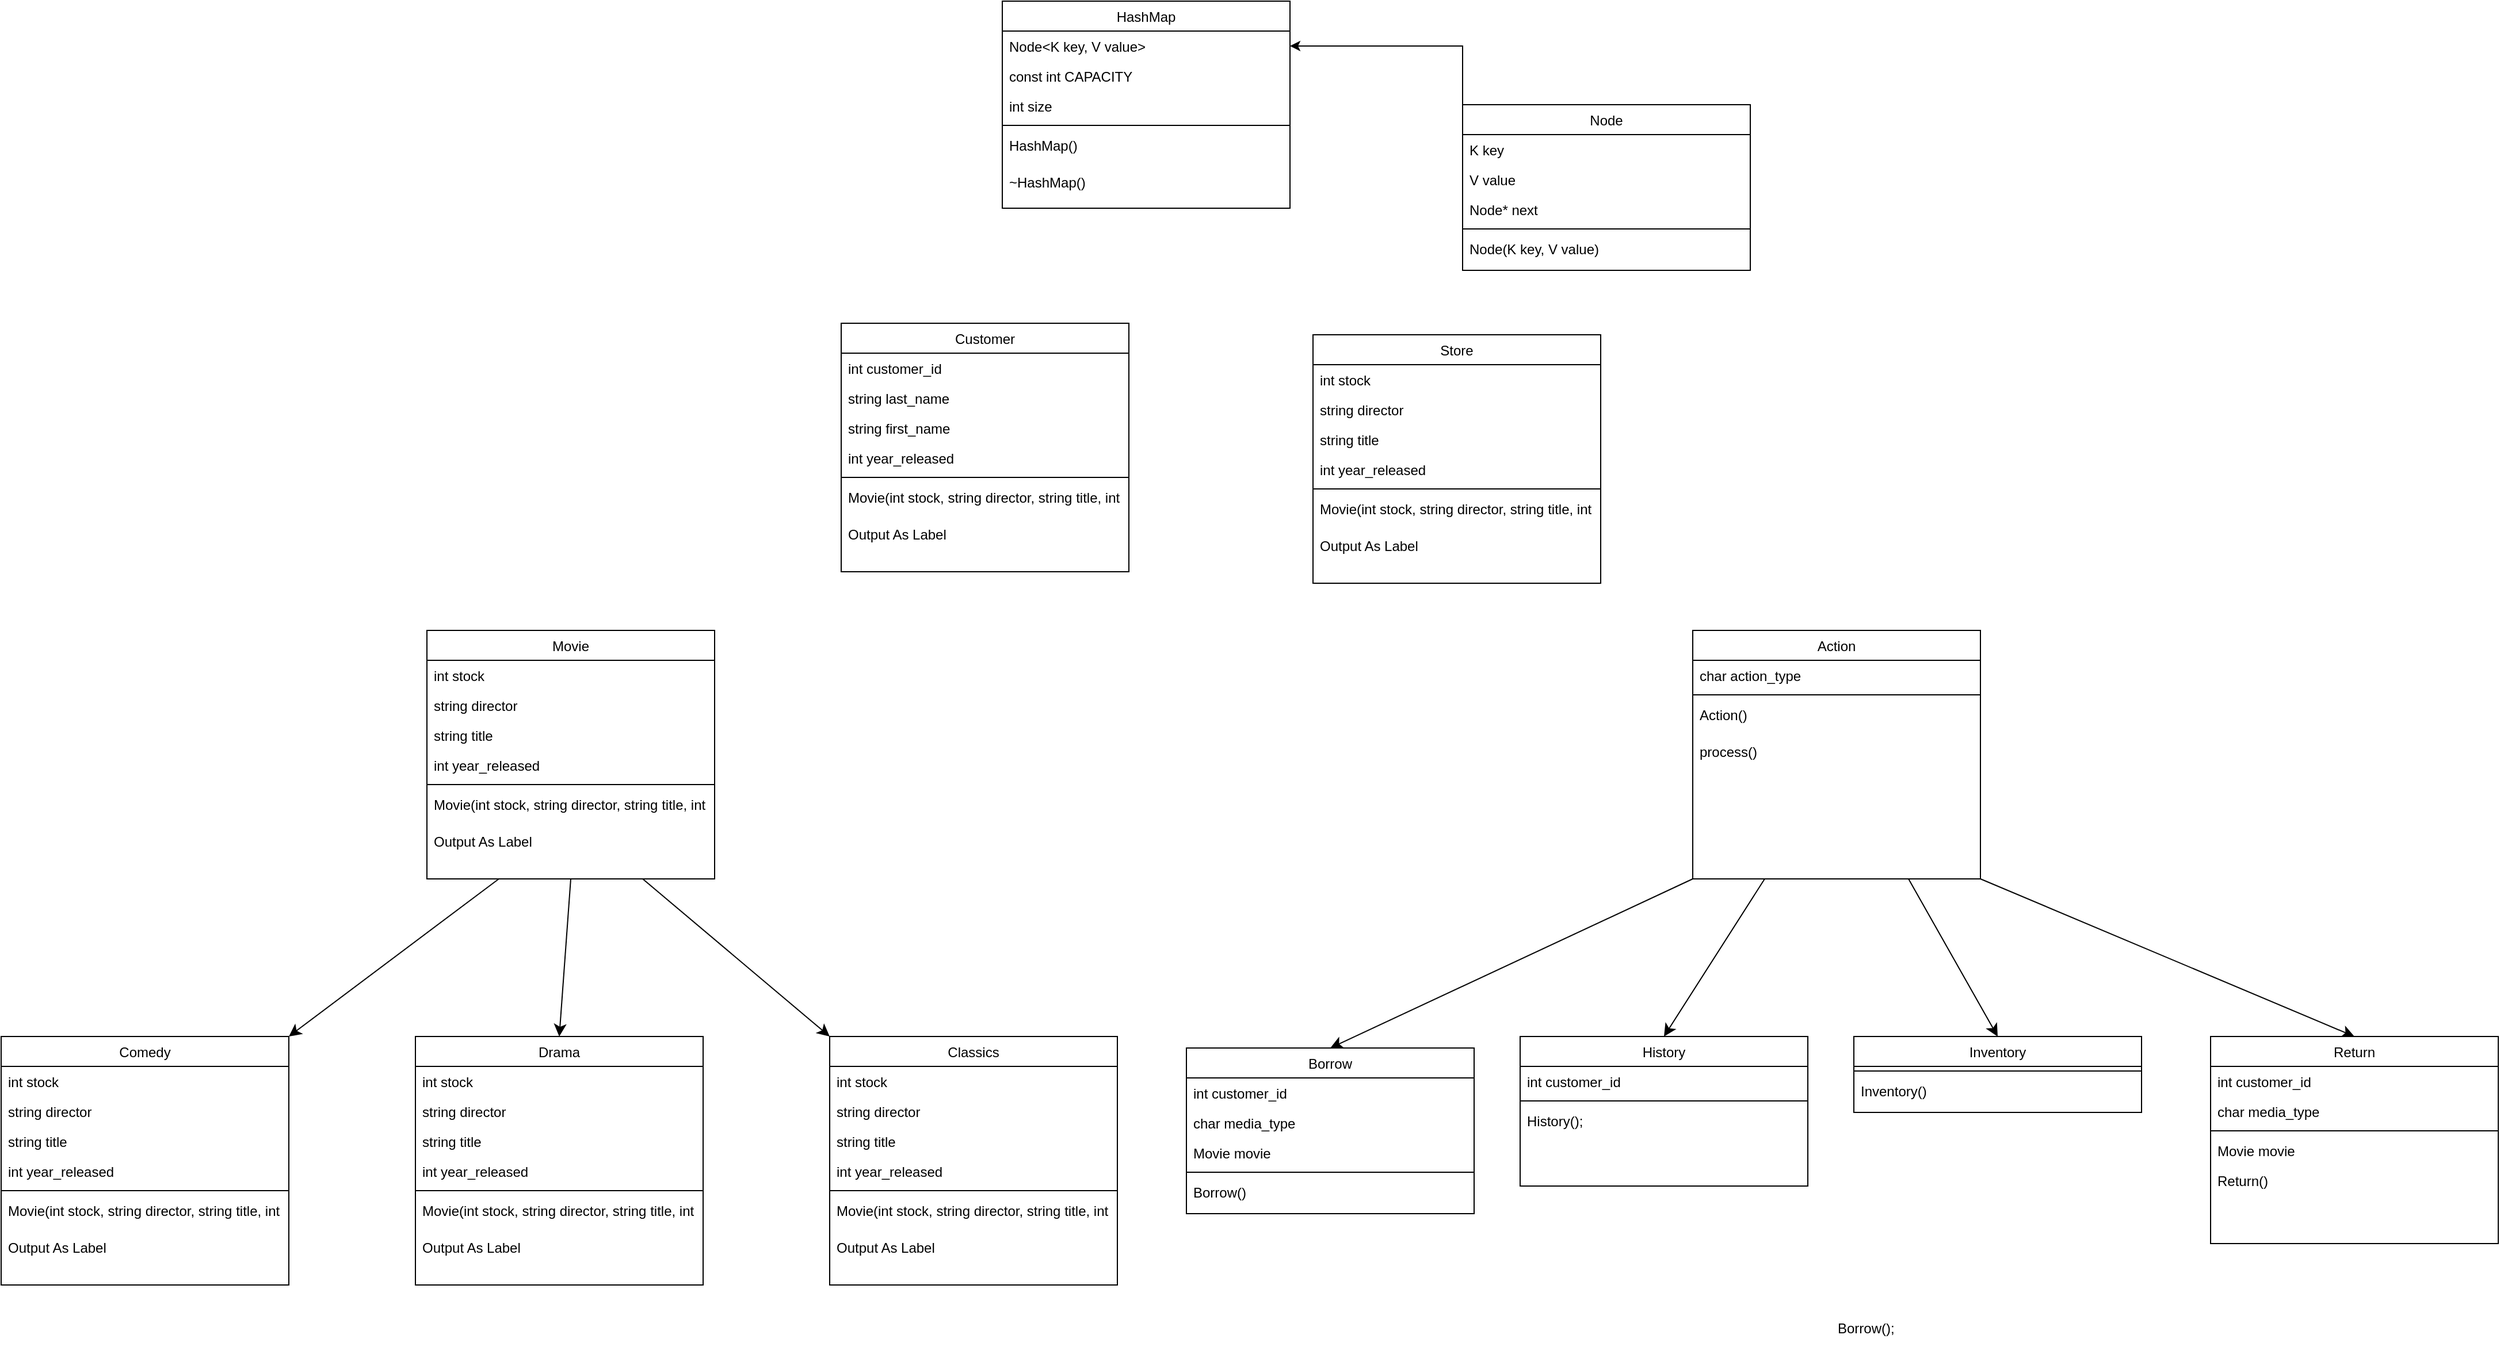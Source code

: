 <mxfile version="26.0.16">
  <diagram id="C5RBs43oDa-KdzZeNtuy" name="Page-1">
    <mxGraphModel dx="2563" dy="2318" grid="1" gridSize="10" guides="1" tooltips="1" connect="1" arrows="1" fold="1" page="1" pageScale="1" pageWidth="827" pageHeight="1169" math="0" shadow="0">
      <root>
        <mxCell id="WIyWlLk6GJQsqaUBKTNV-0" />
        <mxCell id="WIyWlLk6GJQsqaUBKTNV-1" parent="WIyWlLk6GJQsqaUBKTNV-0" />
        <mxCell id="ph5dIiC6Vtvafx36c-TX-44" style="edgeStyle=none;curved=1;rounded=0;orthogonalLoop=1;jettySize=auto;html=1;exitX=0;exitY=1;exitDx=0;exitDy=0;entryX=0.5;entryY=0;entryDx=0;entryDy=0;fontSize=12;startSize=8;endSize=8;" parent="WIyWlLk6GJQsqaUBKTNV-1" source="zkfFHV4jXpPFQw0GAbJ--17" target="ph5dIiC6Vtvafx36c-TX-33" edge="1">
          <mxGeometry relative="1" as="geometry" />
        </mxCell>
        <mxCell id="ph5dIiC6Vtvafx36c-TX-45" style="edgeStyle=none;curved=1;rounded=0;orthogonalLoop=1;jettySize=auto;html=1;exitX=0.25;exitY=1;exitDx=0;exitDy=0;entryX=0.5;entryY=0;entryDx=0;entryDy=0;fontSize=12;startSize=8;endSize=8;" parent="WIyWlLk6GJQsqaUBKTNV-1" source="zkfFHV4jXpPFQw0GAbJ--17" target="ph5dIiC6Vtvafx36c-TX-8" edge="1">
          <mxGeometry relative="1" as="geometry" />
        </mxCell>
        <mxCell id="ph5dIiC6Vtvafx36c-TX-46" style="edgeStyle=none;curved=1;rounded=0;orthogonalLoop=1;jettySize=auto;html=1;exitX=0.75;exitY=1;exitDx=0;exitDy=0;entryX=0.5;entryY=0;entryDx=0;entryDy=0;fontSize=12;startSize=8;endSize=8;" parent="WIyWlLk6GJQsqaUBKTNV-1" source="zkfFHV4jXpPFQw0GAbJ--17" target="ph5dIiC6Vtvafx36c-TX-16" edge="1">
          <mxGeometry relative="1" as="geometry" />
        </mxCell>
        <mxCell id="ph5dIiC6Vtvafx36c-TX-47" style="edgeStyle=none;curved=1;rounded=0;orthogonalLoop=1;jettySize=auto;html=1;exitX=1;exitY=1;exitDx=0;exitDy=0;entryX=0.5;entryY=0;entryDx=0;entryDy=0;fontSize=12;startSize=8;endSize=8;" parent="WIyWlLk6GJQsqaUBKTNV-1" source="zkfFHV4jXpPFQw0GAbJ--17" target="ph5dIiC6Vtvafx36c-TX-24" edge="1">
          <mxGeometry relative="1" as="geometry" />
        </mxCell>
        <mxCell id="zkfFHV4jXpPFQw0GAbJ--17" value="Action" style="swimlane;fontStyle=0;align=center;verticalAlign=top;childLayout=stackLayout;horizontal=1;startSize=26;horizontalStack=0;resizeParent=1;resizeLast=0;collapsible=1;marginBottom=0;rounded=0;shadow=0;strokeWidth=1;" parent="WIyWlLk6GJQsqaUBKTNV-1" vertex="1">
          <mxGeometry x="1500" y="487" width="250" height="216" as="geometry">
            <mxRectangle x="550" y="140" width="160" height="26" as="alternateBounds" />
          </mxGeometry>
        </mxCell>
        <mxCell id="zkfFHV4jXpPFQw0GAbJ--18" value="char action_type" style="text;align=left;verticalAlign=top;spacingLeft=4;spacingRight=4;overflow=hidden;rotatable=0;points=[[0,0.5],[1,0.5]];portConstraint=eastwest;" parent="zkfFHV4jXpPFQw0GAbJ--17" vertex="1">
          <mxGeometry y="26" width="250" height="26" as="geometry" />
        </mxCell>
        <mxCell id="zkfFHV4jXpPFQw0GAbJ--23" value="" style="line;html=1;strokeWidth=1;align=left;verticalAlign=middle;spacingTop=-1;spacingLeft=3;spacingRight=3;rotatable=0;labelPosition=right;points=[];portConstraint=eastwest;" parent="zkfFHV4jXpPFQw0GAbJ--17" vertex="1">
          <mxGeometry y="52" width="250" height="8" as="geometry" />
        </mxCell>
        <mxCell id="zkfFHV4jXpPFQw0GAbJ--24" value="Action()" style="text;align=left;verticalAlign=top;spacingLeft=4;spacingRight=4;overflow=hidden;rotatable=0;points=[[0,0.5],[1,0.5]];portConstraint=eastwest;" parent="zkfFHV4jXpPFQw0GAbJ--17" vertex="1">
          <mxGeometry y="60" width="250" height="32" as="geometry" />
        </mxCell>
        <mxCell id="zkfFHV4jXpPFQw0GAbJ--25" value="process()" style="text;align=left;verticalAlign=top;spacingLeft=4;spacingRight=4;overflow=hidden;rotatable=0;points=[[0,0.5],[1,0.5]];portConstraint=eastwest;" parent="zkfFHV4jXpPFQw0GAbJ--17" vertex="1">
          <mxGeometry y="92" width="250" height="26" as="geometry" />
        </mxCell>
        <mxCell id="roGSfWZPy45dmpPLqd18-1" value="Comedy" style="swimlane;fontStyle=0;align=center;verticalAlign=top;childLayout=stackLayout;horizontal=1;startSize=26;horizontalStack=0;resizeParent=1;resizeLast=0;collapsible=1;marginBottom=0;rounded=0;shadow=0;strokeWidth=1;" parent="WIyWlLk6GJQsqaUBKTNV-1" vertex="1">
          <mxGeometry x="30" y="840" width="250" height="216" as="geometry">
            <mxRectangle x="550" y="140" width="160" height="26" as="alternateBounds" />
          </mxGeometry>
        </mxCell>
        <mxCell id="roGSfWZPy45dmpPLqd18-2" value="int stock" style="text;align=left;verticalAlign=top;spacingLeft=4;spacingRight=4;overflow=hidden;rotatable=0;points=[[0,0.5],[1,0.5]];portConstraint=eastwest;" parent="roGSfWZPy45dmpPLqd18-1" vertex="1">
          <mxGeometry y="26" width="250" height="26" as="geometry" />
        </mxCell>
        <mxCell id="roGSfWZPy45dmpPLqd18-3" value="string director" style="text;align=left;verticalAlign=top;spacingLeft=4;spacingRight=4;overflow=hidden;rotatable=0;points=[[0,0.5],[1,0.5]];portConstraint=eastwest;rounded=0;shadow=0;html=0;" parent="roGSfWZPy45dmpPLqd18-1" vertex="1">
          <mxGeometry y="52" width="250" height="26" as="geometry" />
        </mxCell>
        <mxCell id="roGSfWZPy45dmpPLqd18-4" value="string title" style="text;align=left;verticalAlign=top;spacingLeft=4;spacingRight=4;overflow=hidden;rotatable=0;points=[[0,0.5],[1,0.5]];portConstraint=eastwest;rounded=0;shadow=0;html=0;" parent="roGSfWZPy45dmpPLqd18-1" vertex="1">
          <mxGeometry y="78" width="250" height="26" as="geometry" />
        </mxCell>
        <mxCell id="roGSfWZPy45dmpPLqd18-5" value="int year_released" style="text;align=left;verticalAlign=top;spacingLeft=4;spacingRight=4;overflow=hidden;rotatable=0;points=[[0,0.5],[1,0.5]];portConstraint=eastwest;rounded=0;shadow=0;html=0;" parent="roGSfWZPy45dmpPLqd18-1" vertex="1">
          <mxGeometry y="104" width="250" height="26" as="geometry" />
        </mxCell>
        <mxCell id="roGSfWZPy45dmpPLqd18-6" value="" style="line;html=1;strokeWidth=1;align=left;verticalAlign=middle;spacingTop=-1;spacingLeft=3;spacingRight=3;rotatable=0;labelPosition=right;points=[];portConstraint=eastwest;" parent="roGSfWZPy45dmpPLqd18-1" vertex="1">
          <mxGeometry y="130" width="250" height="8" as="geometry" />
        </mxCell>
        <mxCell id="roGSfWZPy45dmpPLqd18-7" value="Movie(int stock, string director, string title, int yearReleased)" style="text;align=left;verticalAlign=top;spacingLeft=4;spacingRight=4;overflow=hidden;rotatable=0;points=[[0,0.5],[1,0.5]];portConstraint=eastwest;" parent="roGSfWZPy45dmpPLqd18-1" vertex="1">
          <mxGeometry y="138" width="250" height="32" as="geometry" />
        </mxCell>
        <mxCell id="roGSfWZPy45dmpPLqd18-8" value="Output As Label" style="text;align=left;verticalAlign=top;spacingLeft=4;spacingRight=4;overflow=hidden;rotatable=0;points=[[0,0.5],[1,0.5]];portConstraint=eastwest;" parent="roGSfWZPy45dmpPLqd18-1" vertex="1">
          <mxGeometry y="170" width="250" height="26" as="geometry" />
        </mxCell>
        <mxCell id="roGSfWZPy45dmpPLqd18-9" value="Drama" style="swimlane;fontStyle=0;align=center;verticalAlign=top;childLayout=stackLayout;horizontal=1;startSize=26;horizontalStack=0;resizeParent=1;resizeLast=0;collapsible=1;marginBottom=0;rounded=0;shadow=0;strokeWidth=1;" parent="WIyWlLk6GJQsqaUBKTNV-1" vertex="1">
          <mxGeometry x="390" y="840" width="250" height="216" as="geometry">
            <mxRectangle x="550" y="140" width="160" height="26" as="alternateBounds" />
          </mxGeometry>
        </mxCell>
        <mxCell id="roGSfWZPy45dmpPLqd18-10" value="int stock" style="text;align=left;verticalAlign=top;spacingLeft=4;spacingRight=4;overflow=hidden;rotatable=0;points=[[0,0.5],[1,0.5]];portConstraint=eastwest;" parent="roGSfWZPy45dmpPLqd18-9" vertex="1">
          <mxGeometry y="26" width="250" height="26" as="geometry" />
        </mxCell>
        <mxCell id="roGSfWZPy45dmpPLqd18-11" value="string director" style="text;align=left;verticalAlign=top;spacingLeft=4;spacingRight=4;overflow=hidden;rotatable=0;points=[[0,0.5],[1,0.5]];portConstraint=eastwest;rounded=0;shadow=0;html=0;" parent="roGSfWZPy45dmpPLqd18-9" vertex="1">
          <mxGeometry y="52" width="250" height="26" as="geometry" />
        </mxCell>
        <mxCell id="roGSfWZPy45dmpPLqd18-12" value="string title" style="text;align=left;verticalAlign=top;spacingLeft=4;spacingRight=4;overflow=hidden;rotatable=0;points=[[0,0.5],[1,0.5]];portConstraint=eastwest;rounded=0;shadow=0;html=0;" parent="roGSfWZPy45dmpPLqd18-9" vertex="1">
          <mxGeometry y="78" width="250" height="26" as="geometry" />
        </mxCell>
        <mxCell id="roGSfWZPy45dmpPLqd18-13" value="int year_released" style="text;align=left;verticalAlign=top;spacingLeft=4;spacingRight=4;overflow=hidden;rotatable=0;points=[[0,0.5],[1,0.5]];portConstraint=eastwest;rounded=0;shadow=0;html=0;" parent="roGSfWZPy45dmpPLqd18-9" vertex="1">
          <mxGeometry y="104" width="250" height="26" as="geometry" />
        </mxCell>
        <mxCell id="roGSfWZPy45dmpPLqd18-14" value="" style="line;html=1;strokeWidth=1;align=left;verticalAlign=middle;spacingTop=-1;spacingLeft=3;spacingRight=3;rotatable=0;labelPosition=right;points=[];portConstraint=eastwest;" parent="roGSfWZPy45dmpPLqd18-9" vertex="1">
          <mxGeometry y="130" width="250" height="8" as="geometry" />
        </mxCell>
        <mxCell id="roGSfWZPy45dmpPLqd18-15" value="Movie(int stock, string director, string title, int yearReleased)" style="text;align=left;verticalAlign=top;spacingLeft=4;spacingRight=4;overflow=hidden;rotatable=0;points=[[0,0.5],[1,0.5]];portConstraint=eastwest;" parent="roGSfWZPy45dmpPLqd18-9" vertex="1">
          <mxGeometry y="138" width="250" height="32" as="geometry" />
        </mxCell>
        <mxCell id="roGSfWZPy45dmpPLqd18-16" value="Output As Label" style="text;align=left;verticalAlign=top;spacingLeft=4;spacingRight=4;overflow=hidden;rotatable=0;points=[[0,0.5],[1,0.5]];portConstraint=eastwest;" parent="roGSfWZPy45dmpPLqd18-9" vertex="1">
          <mxGeometry y="170" width="250" height="26" as="geometry" />
        </mxCell>
        <mxCell id="roGSfWZPy45dmpPLqd18-17" value="Classics" style="swimlane;fontStyle=0;align=center;verticalAlign=top;childLayout=stackLayout;horizontal=1;startSize=26;horizontalStack=0;resizeParent=1;resizeLast=0;collapsible=1;marginBottom=0;rounded=0;shadow=0;strokeWidth=1;" parent="WIyWlLk6GJQsqaUBKTNV-1" vertex="1">
          <mxGeometry x="750" y="840" width="250" height="216" as="geometry">
            <mxRectangle x="550" y="140" width="160" height="26" as="alternateBounds" />
          </mxGeometry>
        </mxCell>
        <mxCell id="roGSfWZPy45dmpPLqd18-18" value="int stock" style="text;align=left;verticalAlign=top;spacingLeft=4;spacingRight=4;overflow=hidden;rotatable=0;points=[[0,0.5],[1,0.5]];portConstraint=eastwest;" parent="roGSfWZPy45dmpPLqd18-17" vertex="1">
          <mxGeometry y="26" width="250" height="26" as="geometry" />
        </mxCell>
        <mxCell id="roGSfWZPy45dmpPLqd18-19" value="string director" style="text;align=left;verticalAlign=top;spacingLeft=4;spacingRight=4;overflow=hidden;rotatable=0;points=[[0,0.5],[1,0.5]];portConstraint=eastwest;rounded=0;shadow=0;html=0;" parent="roGSfWZPy45dmpPLqd18-17" vertex="1">
          <mxGeometry y="52" width="250" height="26" as="geometry" />
        </mxCell>
        <mxCell id="roGSfWZPy45dmpPLqd18-20" value="string title" style="text;align=left;verticalAlign=top;spacingLeft=4;spacingRight=4;overflow=hidden;rotatable=0;points=[[0,0.5],[1,0.5]];portConstraint=eastwest;rounded=0;shadow=0;html=0;" parent="roGSfWZPy45dmpPLqd18-17" vertex="1">
          <mxGeometry y="78" width="250" height="26" as="geometry" />
        </mxCell>
        <mxCell id="roGSfWZPy45dmpPLqd18-21" value="int year_released" style="text;align=left;verticalAlign=top;spacingLeft=4;spacingRight=4;overflow=hidden;rotatable=0;points=[[0,0.5],[1,0.5]];portConstraint=eastwest;rounded=0;shadow=0;html=0;" parent="roGSfWZPy45dmpPLqd18-17" vertex="1">
          <mxGeometry y="104" width="250" height="26" as="geometry" />
        </mxCell>
        <mxCell id="roGSfWZPy45dmpPLqd18-22" value="" style="line;html=1;strokeWidth=1;align=left;verticalAlign=middle;spacingTop=-1;spacingLeft=3;spacingRight=3;rotatable=0;labelPosition=right;points=[];portConstraint=eastwest;" parent="roGSfWZPy45dmpPLqd18-17" vertex="1">
          <mxGeometry y="130" width="250" height="8" as="geometry" />
        </mxCell>
        <mxCell id="roGSfWZPy45dmpPLqd18-23" value="Movie(int stock, string director, string title, int yearReleased)" style="text;align=left;verticalAlign=top;spacingLeft=4;spacingRight=4;overflow=hidden;rotatable=0;points=[[0,0.5],[1,0.5]];portConstraint=eastwest;" parent="roGSfWZPy45dmpPLqd18-17" vertex="1">
          <mxGeometry y="138" width="250" height="32" as="geometry" />
        </mxCell>
        <mxCell id="roGSfWZPy45dmpPLqd18-24" value="Output As Label" style="text;align=left;verticalAlign=top;spacingLeft=4;spacingRight=4;overflow=hidden;rotatable=0;points=[[0,0.5],[1,0.5]];portConstraint=eastwest;" parent="roGSfWZPy45dmpPLqd18-17" vertex="1">
          <mxGeometry y="170" width="250" height="26" as="geometry" />
        </mxCell>
        <mxCell id="ph5dIiC6Vtvafx36c-TX-0" value="Movie" style="swimlane;fontStyle=0;align=center;verticalAlign=top;childLayout=stackLayout;horizontal=1;startSize=26;horizontalStack=0;resizeParent=1;resizeLast=0;collapsible=1;marginBottom=0;rounded=0;shadow=0;strokeWidth=1;" parent="WIyWlLk6GJQsqaUBKTNV-1" vertex="1">
          <mxGeometry x="400" y="487" width="250" height="216" as="geometry">
            <mxRectangle x="550" y="140" width="160" height="26" as="alternateBounds" />
          </mxGeometry>
        </mxCell>
        <mxCell id="ph5dIiC6Vtvafx36c-TX-1" value="int stock" style="text;align=left;verticalAlign=top;spacingLeft=4;spacingRight=4;overflow=hidden;rotatable=0;points=[[0,0.5],[1,0.5]];portConstraint=eastwest;" parent="ph5dIiC6Vtvafx36c-TX-0" vertex="1">
          <mxGeometry y="26" width="250" height="26" as="geometry" />
        </mxCell>
        <mxCell id="ph5dIiC6Vtvafx36c-TX-2" value="string director" style="text;align=left;verticalAlign=top;spacingLeft=4;spacingRight=4;overflow=hidden;rotatable=0;points=[[0,0.5],[1,0.5]];portConstraint=eastwest;rounded=0;shadow=0;html=0;" parent="ph5dIiC6Vtvafx36c-TX-0" vertex="1">
          <mxGeometry y="52" width="250" height="26" as="geometry" />
        </mxCell>
        <mxCell id="ph5dIiC6Vtvafx36c-TX-3" value="string title" style="text;align=left;verticalAlign=top;spacingLeft=4;spacingRight=4;overflow=hidden;rotatable=0;points=[[0,0.5],[1,0.5]];portConstraint=eastwest;rounded=0;shadow=0;html=0;" parent="ph5dIiC6Vtvafx36c-TX-0" vertex="1">
          <mxGeometry y="78" width="250" height="26" as="geometry" />
        </mxCell>
        <mxCell id="ph5dIiC6Vtvafx36c-TX-4" value="int year_released" style="text;align=left;verticalAlign=top;spacingLeft=4;spacingRight=4;overflow=hidden;rotatable=0;points=[[0,0.5],[1,0.5]];portConstraint=eastwest;rounded=0;shadow=0;html=0;" parent="ph5dIiC6Vtvafx36c-TX-0" vertex="1">
          <mxGeometry y="104" width="250" height="26" as="geometry" />
        </mxCell>
        <mxCell id="ph5dIiC6Vtvafx36c-TX-5" value="" style="line;html=1;strokeWidth=1;align=left;verticalAlign=middle;spacingTop=-1;spacingLeft=3;spacingRight=3;rotatable=0;labelPosition=right;points=[];portConstraint=eastwest;" parent="ph5dIiC6Vtvafx36c-TX-0" vertex="1">
          <mxGeometry y="130" width="250" height="8" as="geometry" />
        </mxCell>
        <mxCell id="ph5dIiC6Vtvafx36c-TX-6" value="Movie(int stock, string director, string title, int yearReleased)" style="text;align=left;verticalAlign=top;spacingLeft=4;spacingRight=4;overflow=hidden;rotatable=0;points=[[0,0.5],[1,0.5]];portConstraint=eastwest;" parent="ph5dIiC6Vtvafx36c-TX-0" vertex="1">
          <mxGeometry y="138" width="250" height="32" as="geometry" />
        </mxCell>
        <mxCell id="ph5dIiC6Vtvafx36c-TX-7" value="Output As Label" style="text;align=left;verticalAlign=top;spacingLeft=4;spacingRight=4;overflow=hidden;rotatable=0;points=[[0,0.5],[1,0.5]];portConstraint=eastwest;" parent="ph5dIiC6Vtvafx36c-TX-0" vertex="1">
          <mxGeometry y="170" width="250" height="26" as="geometry" />
        </mxCell>
        <mxCell id="ph5dIiC6Vtvafx36c-TX-8" value="History" style="swimlane;fontStyle=0;align=center;verticalAlign=top;childLayout=stackLayout;horizontal=1;startSize=26;horizontalStack=0;resizeParent=1;resizeLast=0;collapsible=1;marginBottom=0;rounded=0;shadow=0;strokeWidth=1;" parent="WIyWlLk6GJQsqaUBKTNV-1" vertex="1">
          <mxGeometry x="1350" y="840" width="250" height="130" as="geometry">
            <mxRectangle x="550" y="140" width="160" height="26" as="alternateBounds" />
          </mxGeometry>
        </mxCell>
        <mxCell id="ph5dIiC6Vtvafx36c-TX-9" value="int customer_id" style="text;align=left;verticalAlign=top;spacingLeft=4;spacingRight=4;overflow=hidden;rotatable=0;points=[[0,0.5],[1,0.5]];portConstraint=eastwest;" parent="ph5dIiC6Vtvafx36c-TX-8" vertex="1">
          <mxGeometry y="26" width="250" height="26" as="geometry" />
        </mxCell>
        <mxCell id="ph5dIiC6Vtvafx36c-TX-13" value="" style="line;html=1;strokeWidth=1;align=left;verticalAlign=middle;spacingTop=-1;spacingLeft=3;spacingRight=3;rotatable=0;labelPosition=right;points=[];portConstraint=eastwest;" parent="ph5dIiC6Vtvafx36c-TX-8" vertex="1">
          <mxGeometry y="52" width="250" height="8" as="geometry" />
        </mxCell>
        <mxCell id="ph5dIiC6Vtvafx36c-TX-39" value="History();" style="text;align=left;verticalAlign=top;spacingLeft=4;spacingRight=4;overflow=hidden;rotatable=0;points=[[0,0.5],[1,0.5]];portConstraint=eastwest;" parent="ph5dIiC6Vtvafx36c-TX-8" vertex="1">
          <mxGeometry y="60" width="250" height="32" as="geometry" />
        </mxCell>
        <mxCell id="ph5dIiC6Vtvafx36c-TX-16" value="Inventory" style="swimlane;fontStyle=0;align=center;verticalAlign=top;childLayout=stackLayout;horizontal=1;startSize=26;horizontalStack=0;resizeParent=1;resizeLast=0;collapsible=1;marginBottom=0;rounded=0;shadow=0;strokeWidth=1;" parent="WIyWlLk6GJQsqaUBKTNV-1" vertex="1">
          <mxGeometry x="1640" y="840" width="250" height="66" as="geometry">
            <mxRectangle x="550" y="140" width="160" height="26" as="alternateBounds" />
          </mxGeometry>
        </mxCell>
        <mxCell id="ph5dIiC6Vtvafx36c-TX-21" value="" style="line;html=1;strokeWidth=1;align=left;verticalAlign=middle;spacingTop=-1;spacingLeft=3;spacingRight=3;rotatable=0;labelPosition=right;points=[];portConstraint=eastwest;" parent="ph5dIiC6Vtvafx36c-TX-16" vertex="1">
          <mxGeometry y="26" width="250" height="8" as="geometry" />
        </mxCell>
        <mxCell id="ph5dIiC6Vtvafx36c-TX-22" value="Inventory()" style="text;align=left;verticalAlign=top;spacingLeft=4;spacingRight=4;overflow=hidden;rotatable=0;points=[[0,0.5],[1,0.5]];portConstraint=eastwest;" parent="ph5dIiC6Vtvafx36c-TX-16" vertex="1">
          <mxGeometry y="34" width="250" height="32" as="geometry" />
        </mxCell>
        <mxCell id="ph5dIiC6Vtvafx36c-TX-24" value="Return" style="swimlane;fontStyle=0;align=center;verticalAlign=top;childLayout=stackLayout;horizontal=1;startSize=26;horizontalStack=0;resizeParent=1;resizeLast=0;collapsible=1;marginBottom=0;rounded=0;shadow=0;strokeWidth=1;" parent="WIyWlLk6GJQsqaUBKTNV-1" vertex="1">
          <mxGeometry x="1950" y="840" width="250" height="180" as="geometry">
            <mxRectangle x="550" y="140" width="160" height="26" as="alternateBounds" />
          </mxGeometry>
        </mxCell>
        <mxCell id="MofD5g8mNNV5g_bmrxOH-35" value="int customer_id" style="text;align=left;verticalAlign=top;spacingLeft=4;spacingRight=4;overflow=hidden;rotatable=0;points=[[0,0.5],[1,0.5]];portConstraint=eastwest;" vertex="1" parent="ph5dIiC6Vtvafx36c-TX-24">
          <mxGeometry y="26" width="250" height="26" as="geometry" />
        </mxCell>
        <mxCell id="MofD5g8mNNV5g_bmrxOH-36" value="char media_type" style="text;align=left;verticalAlign=top;spacingLeft=4;spacingRight=4;overflow=hidden;rotatable=0;points=[[0,0.5],[1,0.5]];portConstraint=eastwest;rounded=0;shadow=0;html=0;" vertex="1" parent="ph5dIiC6Vtvafx36c-TX-24">
          <mxGeometry y="52" width="250" height="26" as="geometry" />
        </mxCell>
        <mxCell id="ph5dIiC6Vtvafx36c-TX-29" value="" style="line;html=1;strokeWidth=1;align=left;verticalAlign=middle;spacingTop=-1;spacingLeft=3;spacingRight=3;rotatable=0;labelPosition=right;points=[];portConstraint=eastwest;" parent="ph5dIiC6Vtvafx36c-TX-24" vertex="1">
          <mxGeometry y="78" width="250" height="8" as="geometry" />
        </mxCell>
        <mxCell id="MofD5g8mNNV5g_bmrxOH-37" value="Movie movie" style="text;align=left;verticalAlign=top;spacingLeft=4;spacingRight=4;overflow=hidden;rotatable=0;points=[[0,0.5],[1,0.5]];portConstraint=eastwest;rounded=0;shadow=0;html=0;" vertex="1" parent="ph5dIiC6Vtvafx36c-TX-24">
          <mxGeometry y="86" width="250" height="26" as="geometry" />
        </mxCell>
        <mxCell id="ph5dIiC6Vtvafx36c-TX-30" value="Return()" style="text;align=left;verticalAlign=top;spacingLeft=4;spacingRight=4;overflow=hidden;rotatable=0;points=[[0,0.5],[1,0.5]];portConstraint=eastwest;" parent="ph5dIiC6Vtvafx36c-TX-24" vertex="1">
          <mxGeometry y="112" width="250" height="32" as="geometry" />
        </mxCell>
        <mxCell id="ph5dIiC6Vtvafx36c-TX-33" value="Borrow" style="swimlane;fontStyle=0;align=center;verticalAlign=top;childLayout=stackLayout;horizontal=1;startSize=26;horizontalStack=0;resizeParent=1;resizeLast=0;collapsible=1;marginBottom=0;rounded=0;shadow=0;strokeWidth=1;" parent="WIyWlLk6GJQsqaUBKTNV-1" vertex="1">
          <mxGeometry x="1060" y="850" width="250" height="144" as="geometry">
            <mxRectangle x="550" y="140" width="160" height="26" as="alternateBounds" />
          </mxGeometry>
        </mxCell>
        <mxCell id="ph5dIiC6Vtvafx36c-TX-34" value="int customer_id" style="text;align=left;verticalAlign=top;spacingLeft=4;spacingRight=4;overflow=hidden;rotatable=0;points=[[0,0.5],[1,0.5]];portConstraint=eastwest;" parent="ph5dIiC6Vtvafx36c-TX-33" vertex="1">
          <mxGeometry y="26" width="250" height="26" as="geometry" />
        </mxCell>
        <mxCell id="ph5dIiC6Vtvafx36c-TX-35" value="char media_type" style="text;align=left;verticalAlign=top;spacingLeft=4;spacingRight=4;overflow=hidden;rotatable=0;points=[[0,0.5],[1,0.5]];portConstraint=eastwest;rounded=0;shadow=0;html=0;" parent="ph5dIiC6Vtvafx36c-TX-33" vertex="1">
          <mxGeometry y="52" width="250" height="26" as="geometry" />
        </mxCell>
        <mxCell id="ph5dIiC6Vtvafx36c-TX-36" value="Movie movie" style="text;align=left;verticalAlign=top;spacingLeft=4;spacingRight=4;overflow=hidden;rotatable=0;points=[[0,0.5],[1,0.5]];portConstraint=eastwest;rounded=0;shadow=0;html=0;" parent="ph5dIiC6Vtvafx36c-TX-33" vertex="1">
          <mxGeometry y="78" width="250" height="26" as="geometry" />
        </mxCell>
        <mxCell id="ph5dIiC6Vtvafx36c-TX-38" value="" style="line;html=1;strokeWidth=1;align=left;verticalAlign=middle;spacingTop=-1;spacingLeft=3;spacingRight=3;rotatable=0;labelPosition=right;points=[];portConstraint=eastwest;" parent="ph5dIiC6Vtvafx36c-TX-33" vertex="1">
          <mxGeometry y="104" width="250" height="8" as="geometry" />
        </mxCell>
        <mxCell id="MofD5g8mNNV5g_bmrxOH-34" value="Borrow()" style="text;align=left;verticalAlign=top;spacingLeft=4;spacingRight=4;overflow=hidden;rotatable=0;points=[[0,0.5],[1,0.5]];portConstraint=eastwest;" vertex="1" parent="ph5dIiC6Vtvafx36c-TX-33">
          <mxGeometry y="112" width="250" height="32" as="geometry" />
        </mxCell>
        <mxCell id="ph5dIiC6Vtvafx36c-TX-41" value="" style="endArrow=classic;html=1;rounded=0;fontSize=12;startSize=8;endSize=8;curved=1;exitX=0.25;exitY=1;exitDx=0;exitDy=0;entryX=1;entryY=0;entryDx=0;entryDy=0;" parent="WIyWlLk6GJQsqaUBKTNV-1" source="ph5dIiC6Vtvafx36c-TX-0" target="roGSfWZPy45dmpPLqd18-1" edge="1">
          <mxGeometry width="50" height="50" relative="1" as="geometry">
            <mxPoint x="410" y="780" as="sourcePoint" />
            <mxPoint x="330" y="740" as="targetPoint" />
          </mxGeometry>
        </mxCell>
        <mxCell id="ph5dIiC6Vtvafx36c-TX-42" value="" style="endArrow=classic;html=1;rounded=0;fontSize=12;startSize=8;endSize=8;curved=1;exitX=0.5;exitY=1;exitDx=0;exitDy=0;entryX=0.5;entryY=0;entryDx=0;entryDy=0;" parent="WIyWlLk6GJQsqaUBKTNV-1" source="ph5dIiC6Vtvafx36c-TX-0" target="roGSfWZPy45dmpPLqd18-9" edge="1">
          <mxGeometry width="50" height="50" relative="1" as="geometry">
            <mxPoint x="510" y="800" as="sourcePoint" />
            <mxPoint x="560" y="750" as="targetPoint" />
          </mxGeometry>
        </mxCell>
        <mxCell id="ph5dIiC6Vtvafx36c-TX-43" value="" style="endArrow=classic;html=1;rounded=0;fontSize=12;startSize=8;endSize=8;curved=1;exitX=0.75;exitY=1;exitDx=0;exitDy=0;entryX=0;entryY=0;entryDx=0;entryDy=0;" parent="WIyWlLk6GJQsqaUBKTNV-1" source="ph5dIiC6Vtvafx36c-TX-0" target="roGSfWZPy45dmpPLqd18-17" edge="1">
          <mxGeometry width="50" height="50" relative="1" as="geometry">
            <mxPoint x="760" y="800" as="sourcePoint" />
            <mxPoint x="810" y="750" as="targetPoint" />
          </mxGeometry>
        </mxCell>
        <mxCell id="MofD5g8mNNV5g_bmrxOH-0" value="Customer" style="swimlane;fontStyle=0;align=center;verticalAlign=top;childLayout=stackLayout;horizontal=1;startSize=26;horizontalStack=0;resizeParent=1;resizeLast=0;collapsible=1;marginBottom=0;rounded=0;shadow=0;strokeWidth=1;" vertex="1" parent="WIyWlLk6GJQsqaUBKTNV-1">
          <mxGeometry x="760" y="220" width="250" height="216" as="geometry">
            <mxRectangle x="550" y="140" width="160" height="26" as="alternateBounds" />
          </mxGeometry>
        </mxCell>
        <mxCell id="MofD5g8mNNV5g_bmrxOH-1" value="int customer_id" style="text;align=left;verticalAlign=top;spacingLeft=4;spacingRight=4;overflow=hidden;rotatable=0;points=[[0,0.5],[1,0.5]];portConstraint=eastwest;" vertex="1" parent="MofD5g8mNNV5g_bmrxOH-0">
          <mxGeometry y="26" width="250" height="26" as="geometry" />
        </mxCell>
        <mxCell id="MofD5g8mNNV5g_bmrxOH-2" value="string last_name" style="text;align=left;verticalAlign=top;spacingLeft=4;spacingRight=4;overflow=hidden;rotatable=0;points=[[0,0.5],[1,0.5]];portConstraint=eastwest;rounded=0;shadow=0;html=0;" vertex="1" parent="MofD5g8mNNV5g_bmrxOH-0">
          <mxGeometry y="52" width="250" height="26" as="geometry" />
        </mxCell>
        <mxCell id="MofD5g8mNNV5g_bmrxOH-3" value="string first_name" style="text;align=left;verticalAlign=top;spacingLeft=4;spacingRight=4;overflow=hidden;rotatable=0;points=[[0,0.5],[1,0.5]];portConstraint=eastwest;rounded=0;shadow=0;html=0;" vertex="1" parent="MofD5g8mNNV5g_bmrxOH-0">
          <mxGeometry y="78" width="250" height="26" as="geometry" />
        </mxCell>
        <mxCell id="MofD5g8mNNV5g_bmrxOH-4" value="int year_released" style="text;align=left;verticalAlign=top;spacingLeft=4;spacingRight=4;overflow=hidden;rotatable=0;points=[[0,0.5],[1,0.5]];portConstraint=eastwest;rounded=0;shadow=0;html=0;" vertex="1" parent="MofD5g8mNNV5g_bmrxOH-0">
          <mxGeometry y="104" width="250" height="26" as="geometry" />
        </mxCell>
        <mxCell id="MofD5g8mNNV5g_bmrxOH-5" value="" style="line;html=1;strokeWidth=1;align=left;verticalAlign=middle;spacingTop=-1;spacingLeft=3;spacingRight=3;rotatable=0;labelPosition=right;points=[];portConstraint=eastwest;" vertex="1" parent="MofD5g8mNNV5g_bmrxOH-0">
          <mxGeometry y="130" width="250" height="8" as="geometry" />
        </mxCell>
        <mxCell id="MofD5g8mNNV5g_bmrxOH-6" value="Movie(int stock, string director, string title, int yearReleased)" style="text;align=left;verticalAlign=top;spacingLeft=4;spacingRight=4;overflow=hidden;rotatable=0;points=[[0,0.5],[1,0.5]];portConstraint=eastwest;" vertex="1" parent="MofD5g8mNNV5g_bmrxOH-0">
          <mxGeometry y="138" width="250" height="32" as="geometry" />
        </mxCell>
        <mxCell id="MofD5g8mNNV5g_bmrxOH-7" value="Output As Label" style="text;align=left;verticalAlign=top;spacingLeft=4;spacingRight=4;overflow=hidden;rotatable=0;points=[[0,0.5],[1,0.5]];portConstraint=eastwest;" vertex="1" parent="MofD5g8mNNV5g_bmrxOH-0">
          <mxGeometry y="170" width="250" height="26" as="geometry" />
        </mxCell>
        <mxCell id="MofD5g8mNNV5g_bmrxOH-8" value="Store" style="swimlane;fontStyle=0;align=center;verticalAlign=top;childLayout=stackLayout;horizontal=1;startSize=26;horizontalStack=0;resizeParent=1;resizeLast=0;collapsible=1;marginBottom=0;rounded=0;shadow=0;strokeWidth=1;" vertex="1" parent="WIyWlLk6GJQsqaUBKTNV-1">
          <mxGeometry x="1170" y="230" width="250" height="216" as="geometry">
            <mxRectangle x="550" y="140" width="160" height="26" as="alternateBounds" />
          </mxGeometry>
        </mxCell>
        <mxCell id="MofD5g8mNNV5g_bmrxOH-9" value="int stock" style="text;align=left;verticalAlign=top;spacingLeft=4;spacingRight=4;overflow=hidden;rotatable=0;points=[[0,0.5],[1,0.5]];portConstraint=eastwest;" vertex="1" parent="MofD5g8mNNV5g_bmrxOH-8">
          <mxGeometry y="26" width="250" height="26" as="geometry" />
        </mxCell>
        <mxCell id="MofD5g8mNNV5g_bmrxOH-10" value="string director" style="text;align=left;verticalAlign=top;spacingLeft=4;spacingRight=4;overflow=hidden;rotatable=0;points=[[0,0.5],[1,0.5]];portConstraint=eastwest;rounded=0;shadow=0;html=0;" vertex="1" parent="MofD5g8mNNV5g_bmrxOH-8">
          <mxGeometry y="52" width="250" height="26" as="geometry" />
        </mxCell>
        <mxCell id="MofD5g8mNNV5g_bmrxOH-11" value="string title" style="text;align=left;verticalAlign=top;spacingLeft=4;spacingRight=4;overflow=hidden;rotatable=0;points=[[0,0.5],[1,0.5]];portConstraint=eastwest;rounded=0;shadow=0;html=0;" vertex="1" parent="MofD5g8mNNV5g_bmrxOH-8">
          <mxGeometry y="78" width="250" height="26" as="geometry" />
        </mxCell>
        <mxCell id="MofD5g8mNNV5g_bmrxOH-12" value="int year_released" style="text;align=left;verticalAlign=top;spacingLeft=4;spacingRight=4;overflow=hidden;rotatable=0;points=[[0,0.5],[1,0.5]];portConstraint=eastwest;rounded=0;shadow=0;html=0;" vertex="1" parent="MofD5g8mNNV5g_bmrxOH-8">
          <mxGeometry y="104" width="250" height="26" as="geometry" />
        </mxCell>
        <mxCell id="MofD5g8mNNV5g_bmrxOH-13" value="" style="line;html=1;strokeWidth=1;align=left;verticalAlign=middle;spacingTop=-1;spacingLeft=3;spacingRight=3;rotatable=0;labelPosition=right;points=[];portConstraint=eastwest;" vertex="1" parent="MofD5g8mNNV5g_bmrxOH-8">
          <mxGeometry y="130" width="250" height="8" as="geometry" />
        </mxCell>
        <mxCell id="MofD5g8mNNV5g_bmrxOH-14" value="Movie(int stock, string director, string title, int yearReleased)" style="text;align=left;verticalAlign=top;spacingLeft=4;spacingRight=4;overflow=hidden;rotatable=0;points=[[0,0.5],[1,0.5]];portConstraint=eastwest;" vertex="1" parent="MofD5g8mNNV5g_bmrxOH-8">
          <mxGeometry y="138" width="250" height="32" as="geometry" />
        </mxCell>
        <mxCell id="MofD5g8mNNV5g_bmrxOH-15" value="Output As Label" style="text;align=left;verticalAlign=top;spacingLeft=4;spacingRight=4;overflow=hidden;rotatable=0;points=[[0,0.5],[1,0.5]];portConstraint=eastwest;" vertex="1" parent="MofD5g8mNNV5g_bmrxOH-8">
          <mxGeometry y="170" width="250" height="26" as="geometry" />
        </mxCell>
        <mxCell id="MofD5g8mNNV5g_bmrxOH-24" value="HashMap" style="swimlane;fontStyle=0;align=center;verticalAlign=top;childLayout=stackLayout;horizontal=1;startSize=26;horizontalStack=0;resizeParent=1;resizeLast=0;collapsible=1;marginBottom=0;rounded=0;shadow=0;strokeWidth=1;" vertex="1" parent="WIyWlLk6GJQsqaUBKTNV-1">
          <mxGeometry x="900" y="-60" width="250" height="180" as="geometry">
            <mxRectangle x="550" y="140" width="160" height="26" as="alternateBounds" />
          </mxGeometry>
        </mxCell>
        <mxCell id="MofD5g8mNNV5g_bmrxOH-25" value="Node&lt;K key, V value&gt;" style="text;align=left;verticalAlign=top;spacingLeft=4;spacingRight=4;overflow=hidden;rotatable=0;points=[[0,0.5],[1,0.5]];portConstraint=eastwest;" vertex="1" parent="MofD5g8mNNV5g_bmrxOH-24">
          <mxGeometry y="26" width="250" height="26" as="geometry" />
        </mxCell>
        <mxCell id="MofD5g8mNNV5g_bmrxOH-26" value="const int CAPACITY" style="text;align=left;verticalAlign=top;spacingLeft=4;spacingRight=4;overflow=hidden;rotatable=0;points=[[0,0.5],[1,0.5]];portConstraint=eastwest;rounded=0;shadow=0;html=0;" vertex="1" parent="MofD5g8mNNV5g_bmrxOH-24">
          <mxGeometry y="52" width="250" height="26" as="geometry" />
        </mxCell>
        <mxCell id="MofD5g8mNNV5g_bmrxOH-27" value="int size" style="text;align=left;verticalAlign=top;spacingLeft=4;spacingRight=4;overflow=hidden;rotatable=0;points=[[0,0.5],[1,0.5]];portConstraint=eastwest;rounded=0;shadow=0;html=0;" vertex="1" parent="MofD5g8mNNV5g_bmrxOH-24">
          <mxGeometry y="78" width="250" height="26" as="geometry" />
        </mxCell>
        <mxCell id="MofD5g8mNNV5g_bmrxOH-29" value="" style="line;html=1;strokeWidth=1;align=left;verticalAlign=middle;spacingTop=-1;spacingLeft=3;spacingRight=3;rotatable=0;labelPosition=right;points=[];portConstraint=eastwest;" vertex="1" parent="MofD5g8mNNV5g_bmrxOH-24">
          <mxGeometry y="104" width="250" height="8" as="geometry" />
        </mxCell>
        <mxCell id="MofD5g8mNNV5g_bmrxOH-30" value="HashMap()" style="text;align=left;verticalAlign=top;spacingLeft=4;spacingRight=4;overflow=hidden;rotatable=0;points=[[0,0.5],[1,0.5]];portConstraint=eastwest;" vertex="1" parent="MofD5g8mNNV5g_bmrxOH-24">
          <mxGeometry y="112" width="250" height="32" as="geometry" />
        </mxCell>
        <mxCell id="MofD5g8mNNV5g_bmrxOH-31" value="~HashMap()" style="text;align=left;verticalAlign=top;spacingLeft=4;spacingRight=4;overflow=hidden;rotatable=0;points=[[0,0.5],[1,0.5]];portConstraint=eastwest;" vertex="1" parent="MofD5g8mNNV5g_bmrxOH-24">
          <mxGeometry y="144" width="250" height="26" as="geometry" />
        </mxCell>
        <mxCell id="MofD5g8mNNV5g_bmrxOH-32" value="Borrow();" style="text;align=left;verticalAlign=top;spacingLeft=4;spacingRight=4;overflow=hidden;rotatable=0;points=[[0,0.5],[1,0.5]];portConstraint=eastwest;" vertex="1" parent="WIyWlLk6GJQsqaUBKTNV-1">
          <mxGeometry x="1620" y="1080" width="250" height="32" as="geometry" />
        </mxCell>
        <mxCell id="MofD5g8mNNV5g_bmrxOH-46" style="edgeStyle=orthogonalEdgeStyle;rounded=0;orthogonalLoop=1;jettySize=auto;html=1;exitX=0;exitY=0;exitDx=0;exitDy=0;" edge="1" parent="WIyWlLk6GJQsqaUBKTNV-1" source="MofD5g8mNNV5g_bmrxOH-38" target="MofD5g8mNNV5g_bmrxOH-25">
          <mxGeometry relative="1" as="geometry" />
        </mxCell>
        <mxCell id="MofD5g8mNNV5g_bmrxOH-38" value="Node" style="swimlane;fontStyle=0;align=center;verticalAlign=top;childLayout=stackLayout;horizontal=1;startSize=26;horizontalStack=0;resizeParent=1;resizeLast=0;collapsible=1;marginBottom=0;rounded=0;shadow=0;strokeWidth=1;" vertex="1" parent="WIyWlLk6GJQsqaUBKTNV-1">
          <mxGeometry x="1300" y="30" width="250" height="144" as="geometry">
            <mxRectangle x="550" y="140" width="160" height="26" as="alternateBounds" />
          </mxGeometry>
        </mxCell>
        <mxCell id="MofD5g8mNNV5g_bmrxOH-39" value="K key" style="text;align=left;verticalAlign=top;spacingLeft=4;spacingRight=4;overflow=hidden;rotatable=0;points=[[0,0.5],[1,0.5]];portConstraint=eastwest;" vertex="1" parent="MofD5g8mNNV5g_bmrxOH-38">
          <mxGeometry y="26" width="250" height="26" as="geometry" />
        </mxCell>
        <mxCell id="MofD5g8mNNV5g_bmrxOH-40" value="V value" style="text;align=left;verticalAlign=top;spacingLeft=4;spacingRight=4;overflow=hidden;rotatable=0;points=[[0,0.5],[1,0.5]];portConstraint=eastwest;rounded=0;shadow=0;html=0;" vertex="1" parent="MofD5g8mNNV5g_bmrxOH-38">
          <mxGeometry y="52" width="250" height="26" as="geometry" />
        </mxCell>
        <mxCell id="MofD5g8mNNV5g_bmrxOH-41" value="Node* next" style="text;align=left;verticalAlign=top;spacingLeft=4;spacingRight=4;overflow=hidden;rotatable=0;points=[[0,0.5],[1,0.5]];portConstraint=eastwest;rounded=0;shadow=0;html=0;" vertex="1" parent="MofD5g8mNNV5g_bmrxOH-38">
          <mxGeometry y="78" width="250" height="26" as="geometry" />
        </mxCell>
        <mxCell id="MofD5g8mNNV5g_bmrxOH-43" value="" style="line;html=1;strokeWidth=1;align=left;verticalAlign=middle;spacingTop=-1;spacingLeft=3;spacingRight=3;rotatable=0;labelPosition=right;points=[];portConstraint=eastwest;" vertex="1" parent="MofD5g8mNNV5g_bmrxOH-38">
          <mxGeometry y="104" width="250" height="8" as="geometry" />
        </mxCell>
        <mxCell id="MofD5g8mNNV5g_bmrxOH-44" value="Node(K key, V value)" style="text;align=left;verticalAlign=top;spacingLeft=4;spacingRight=4;overflow=hidden;rotatable=0;points=[[0,0.5],[1,0.5]];portConstraint=eastwest;" vertex="1" parent="MofD5g8mNNV5g_bmrxOH-38">
          <mxGeometry y="112" width="250" height="32" as="geometry" />
        </mxCell>
      </root>
    </mxGraphModel>
  </diagram>
</mxfile>
